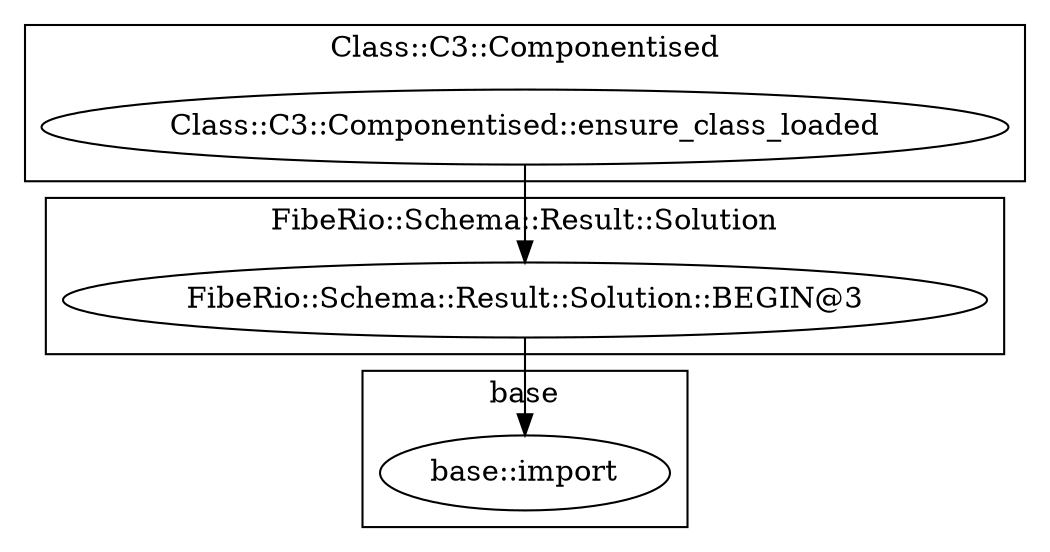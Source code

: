 digraph {
graph [overlap=false]
subgraph cluster_base {
	label="base";
	"base::import";
}
subgraph cluster_Class_C3_Componentised {
	label="Class::C3::Componentised";
	"Class::C3::Componentised::ensure_class_loaded";
}
subgraph cluster_FibeRio_Schema_Result_Solution {
	label="FibeRio::Schema::Result::Solution";
	"FibeRio::Schema::Result::Solution::BEGIN@3";
}
"FibeRio::Schema::Result::Solution::BEGIN@3" -> "base::import";
"Class::C3::Componentised::ensure_class_loaded" -> "FibeRio::Schema::Result::Solution::BEGIN@3";
}
